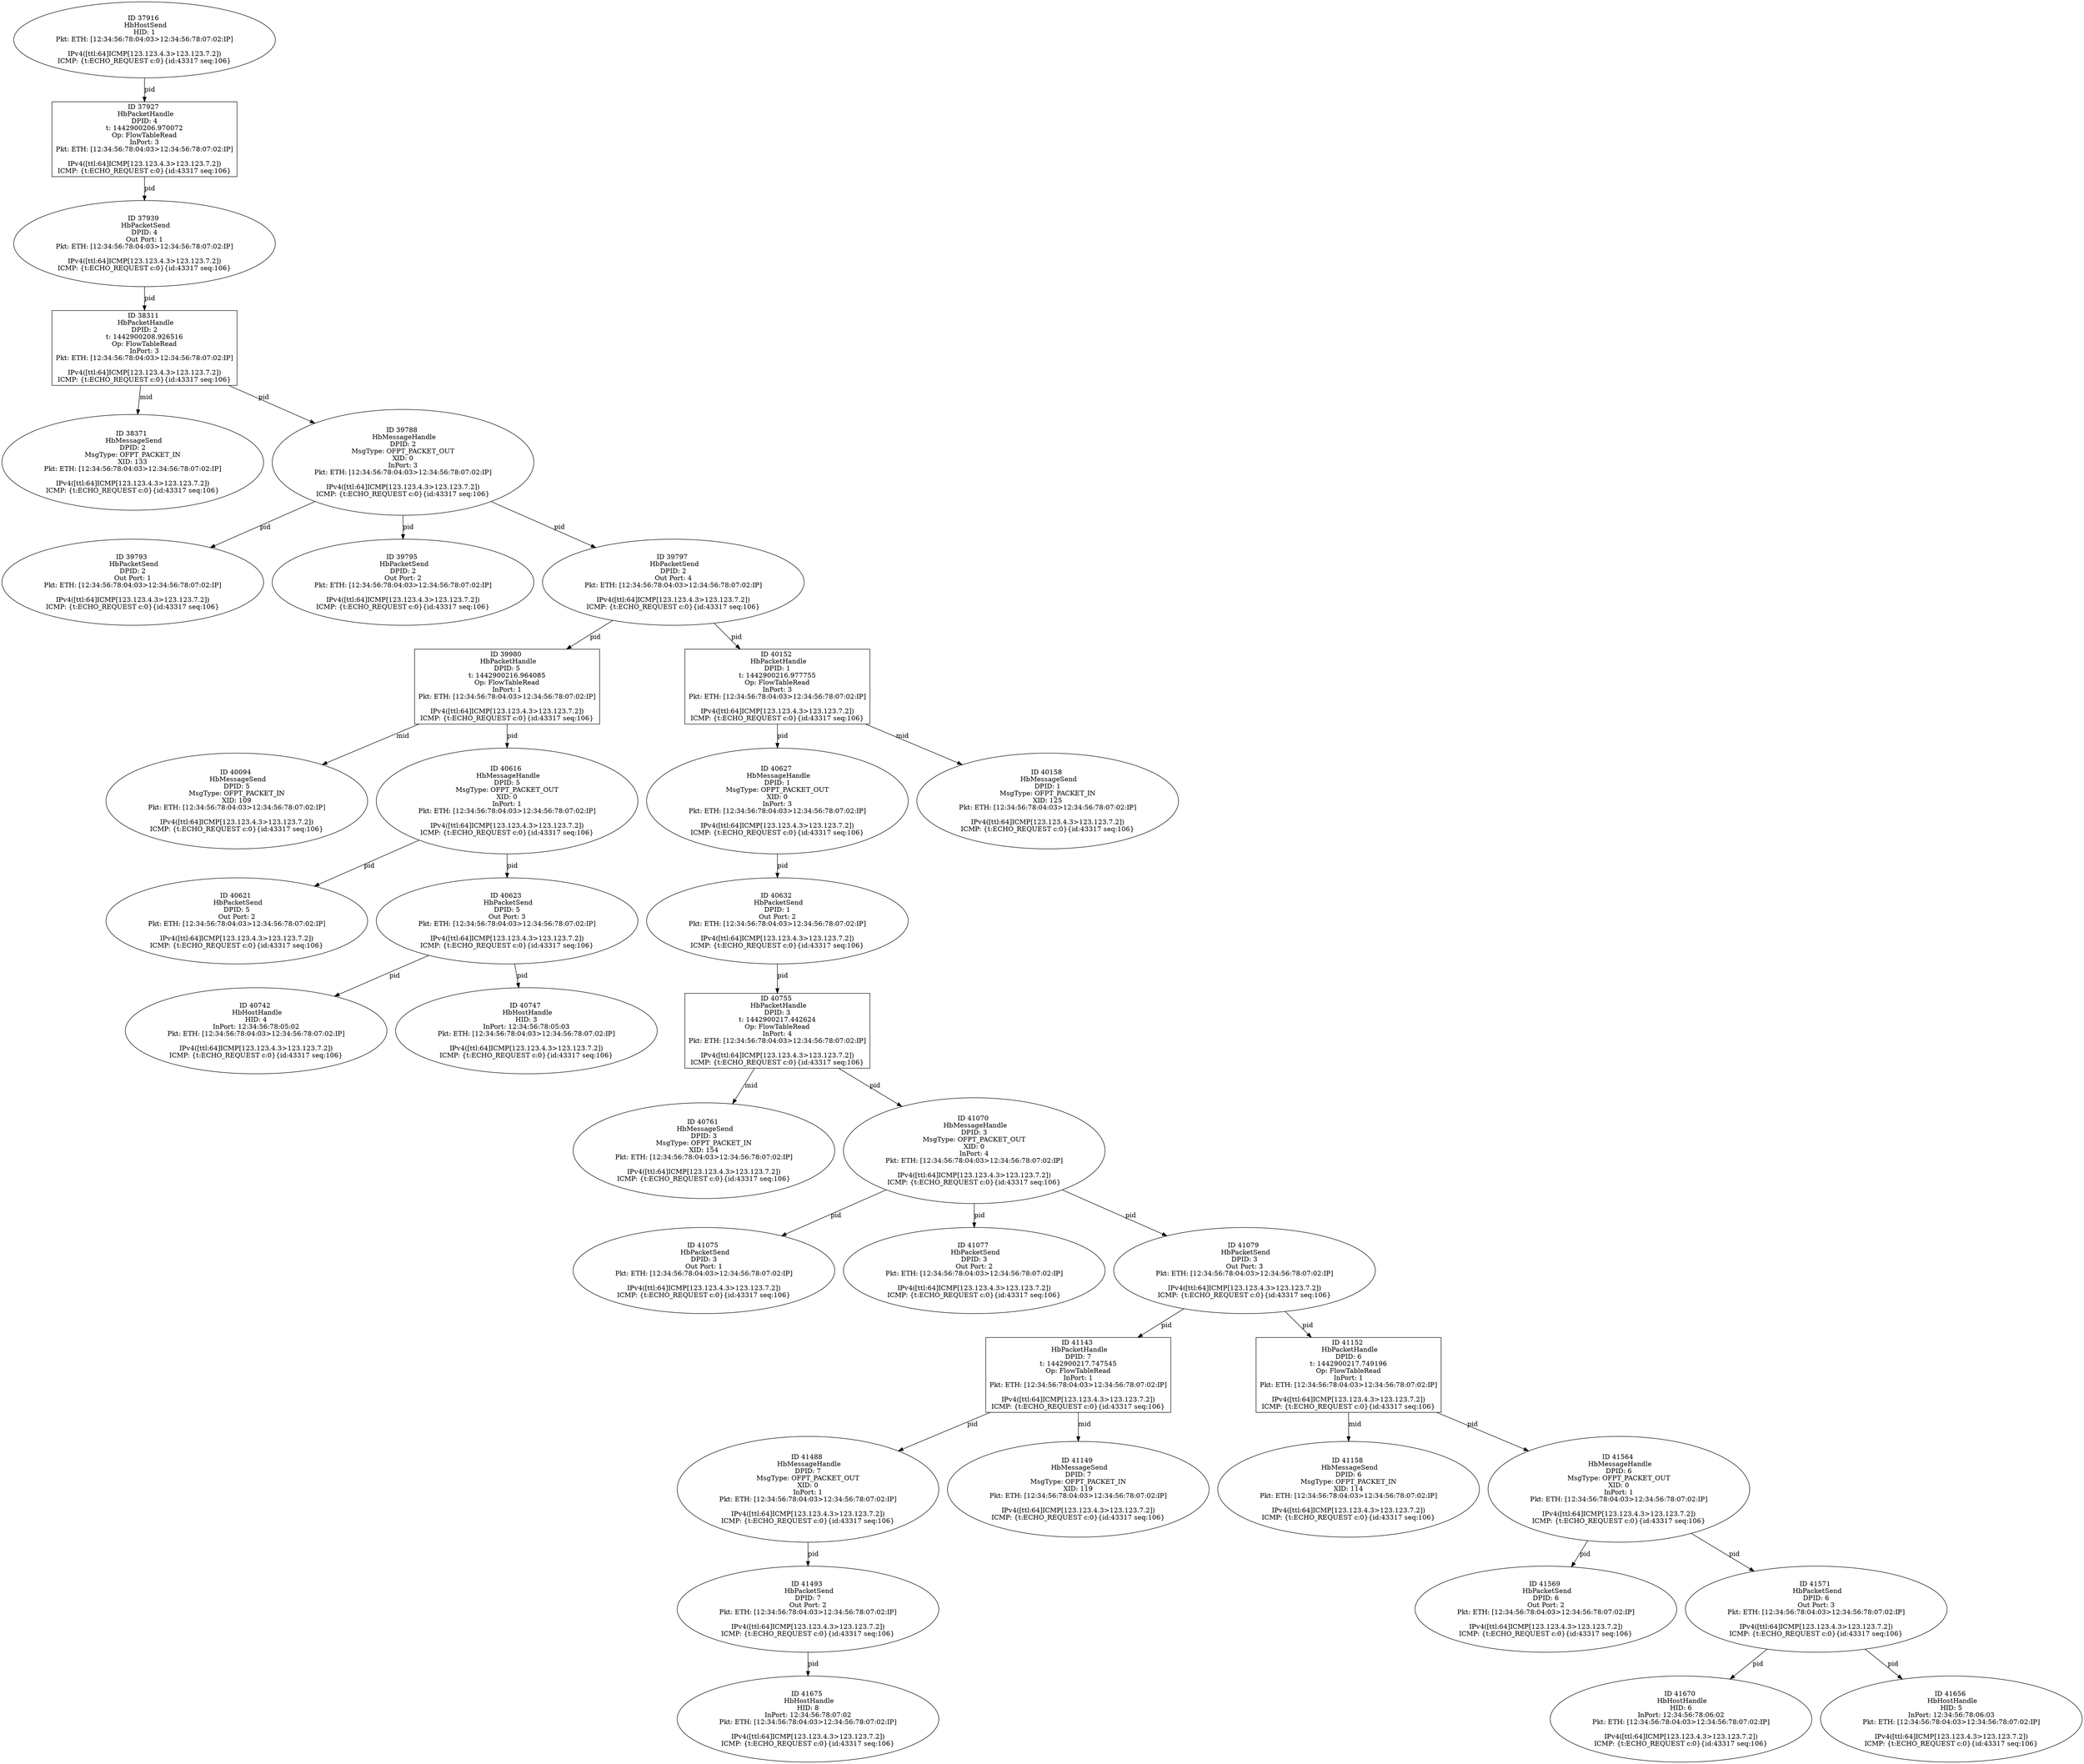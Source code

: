 strict digraph G {
41075 [shape=oval, event=<hb_events.HbPacketSend object at 0x1109c6d90>, label="ID 41075 
 HbPacketSend
DPID: 3
Out Port: 1
Pkt: ETH: [12:34:56:78:04:03>12:34:56:78:07:02:IP]

IPv4([ttl:64]ICMP[123.123.4.3>123.123.7.2])
ICMP: {t:ECHO_REQUEST c:0}{id:43317 seq:106}"];
41488 [shape=oval, event=<hb_events.HbMessageHandle object at 0x110a77c50>, label="ID 41488 
 HbMessageHandle
DPID: 7
MsgType: OFPT_PACKET_OUT
XID: 0
InPort: 1
Pkt: ETH: [12:34:56:78:04:03>12:34:56:78:07:02:IP]

IPv4([ttl:64]ICMP[123.123.4.3>123.123.7.2])
ICMP: {t:ECHO_REQUEST c:0}{id:43317 seq:106}"];
41493 [shape=oval, event=<hb_events.HbPacketSend object at 0x110a82ad0>, label="ID 41493 
 HbPacketSend
DPID: 7
Out Port: 2
Pkt: ETH: [12:34:56:78:04:03>12:34:56:78:07:02:IP]

IPv4([ttl:64]ICMP[123.123.4.3>123.123.7.2])
ICMP: {t:ECHO_REQUEST c:0}{id:43317 seq:106}"];
37916 [shape=oval, event=<hb_events.HbHostSend object at 0x10feb2690>, label="ID 37916 
 HbHostSend
HID: 1
Pkt: ETH: [12:34:56:78:04:03>12:34:56:78:07:02:IP]

IPv4([ttl:64]ICMP[123.123.4.3>123.123.7.2])
ICMP: {t:ECHO_REQUEST c:0}{id:43317 seq:106}"];
40094 [shape=oval, event=<hb_events.HbMessageSend object at 0x11086d550>, label="ID 40094 
 HbMessageSend
DPID: 5
MsgType: OFPT_PACKET_IN
XID: 109
Pkt: ETH: [12:34:56:78:04:03>12:34:56:78:07:02:IP]

IPv4([ttl:64]ICMP[123.123.4.3>123.123.7.2])
ICMP: {t:ECHO_REQUEST c:0}{id:43317 seq:106}"];
37939 [shape=oval, event=<hb_events.HbPacketSend object at 0x10fef9310>, label="ID 37939 
 HbPacketSend
DPID: 4
Out Port: 1
Pkt: ETH: [12:34:56:78:04:03>12:34:56:78:07:02:IP]

IPv4([ttl:64]ICMP[123.123.4.3>123.123.7.2])
ICMP: {t:ECHO_REQUEST c:0}{id:43317 seq:106}"];
41158 [shape=oval, event=<hb_events.HbMessageSend object at 0x1109eb990>, label="ID 41158 
 HbMessageSend
DPID: 6
MsgType: OFPT_PACKET_IN
XID: 114
Pkt: ETH: [12:34:56:78:04:03>12:34:56:78:07:02:IP]

IPv4([ttl:64]ICMP[123.123.4.3>123.123.7.2])
ICMP: {t:ECHO_REQUEST c:0}{id:43317 seq:106}"];
40742 [shape=oval, event=<hb_events.HbHostHandle object at 0x110942590>, label="ID 40742 
 HbHostHandle
HID: 4
InPort: 12:34:56:78:05:02
Pkt: ETH: [12:34:56:78:04:03>12:34:56:78:07:02:IP]

IPv4([ttl:64]ICMP[123.123.4.3>123.123.7.2])
ICMP: {t:ECHO_REQUEST c:0}{id:43317 seq:106}"];
38311 [shape=box, event=<hb_events.HbPacketHandle object at 0x1101fdad0>, label="ID 38311 
 HbPacketHandle
DPID: 2
t: 1442900208.926516
Op: FlowTableRead
InPort: 3
Pkt: ETH: [12:34:56:78:04:03>12:34:56:78:07:02:IP]

IPv4([ttl:64]ICMP[123.123.4.3>123.123.7.2])
ICMP: {t:ECHO_REQUEST c:0}{id:43317 seq:106}"];
40616 [shape=oval, event=<hb_events.HbMessageHandle object at 0x110913250>, label="ID 40616 
 HbMessageHandle
DPID: 5
MsgType: OFPT_PACKET_OUT
XID: 0
InPort: 1
Pkt: ETH: [12:34:56:78:04:03>12:34:56:78:07:02:IP]

IPv4([ttl:64]ICMP[123.123.4.3>123.123.7.2])
ICMP: {t:ECHO_REQUEST c:0}{id:43317 seq:106}"];
40747 [shape=oval, event=<hb_events.HbHostHandle object at 0x110942a10>, label="ID 40747 
 HbHostHandle
HID: 3
InPort: 12:34:56:78:05:03
Pkt: ETH: [12:34:56:78:04:03>12:34:56:78:07:02:IP]

IPv4([ttl:64]ICMP[123.123.4.3>123.123.7.2])
ICMP: {t:ECHO_REQUEST c:0}{id:43317 seq:106}"];
39980 [shape=box, event=<hb_events.HbPacketHandle object at 0x1107d3510>, label="ID 39980 
 HbPacketHandle
DPID: 5
t: 1442900216.964085
Op: FlowTableRead
InPort: 1
Pkt: ETH: [12:34:56:78:04:03>12:34:56:78:07:02:IP]

IPv4([ttl:64]ICMP[123.123.4.3>123.123.7.2])
ICMP: {t:ECHO_REQUEST c:0}{id:43317 seq:106}"];
40621 [shape=oval, event=<hb_events.HbPacketSend object at 0x110913990>, label="ID 40621 
 HbPacketSend
DPID: 5
Out Port: 2
Pkt: ETH: [12:34:56:78:04:03>12:34:56:78:07:02:IP]

IPv4([ttl:64]ICMP[123.123.4.3>123.123.7.2])
ICMP: {t:ECHO_REQUEST c:0}{id:43317 seq:106}"];
40623 [shape=oval, event=<hb_events.HbPacketSend object at 0x110913bd0>, label="ID 40623 
 HbPacketSend
DPID: 5
Out Port: 3
Pkt: ETH: [12:34:56:78:04:03>12:34:56:78:07:02:IP]

IPv4([ttl:64]ICMP[123.123.4.3>123.123.7.2])
ICMP: {t:ECHO_REQUEST c:0}{id:43317 seq:106}"];
40627 [shape=oval, event=<hb_events.HbMessageHandle object at 0x110913e10>, label="ID 40627 
 HbMessageHandle
DPID: 1
MsgType: OFPT_PACKET_OUT
XID: 0
InPort: 3
Pkt: ETH: [12:34:56:78:04:03>12:34:56:78:07:02:IP]

IPv4([ttl:64]ICMP[123.123.4.3>123.123.7.2])
ICMP: {t:ECHO_REQUEST c:0}{id:43317 seq:106}"];
41143 [shape=box, event=<hb_events.HbPacketHandle object at 0x1109d1bd0>, label="ID 41143 
 HbPacketHandle
DPID: 7
t: 1442900217.747545
Op: FlowTableRead
InPort: 1
Pkt: ETH: [12:34:56:78:04:03>12:34:56:78:07:02:IP]

IPv4([ttl:64]ICMP[123.123.4.3>123.123.7.2])
ICMP: {t:ECHO_REQUEST c:0}{id:43317 seq:106}"];
40632 [shape=oval, event=<hb_events.HbPacketSend object at 0x11091b350>, label="ID 40632 
 HbPacketSend
DPID: 1
Out Port: 2
Pkt: ETH: [12:34:56:78:04:03>12:34:56:78:07:02:IP]

IPv4([ttl:64]ICMP[123.123.4.3>123.123.7.2])
ICMP: {t:ECHO_REQUEST c:0}{id:43317 seq:106}"];
40761 [shape=oval, event=<hb_events.HbMessageSend object at 0x110947850>, label="ID 40761 
 HbMessageSend
DPID: 3
MsgType: OFPT_PACKET_IN
XID: 154
Pkt: ETH: [12:34:56:78:04:03>12:34:56:78:07:02:IP]

IPv4([ttl:64]ICMP[123.123.4.3>123.123.7.2])
ICMP: {t:ECHO_REQUEST c:0}{id:43317 seq:106}"];
41149 [shape=oval, event=<hb_events.HbMessageSend object at 0x1109e32d0>, label="ID 41149 
 HbMessageSend
DPID: 7
MsgType: OFPT_PACKET_IN
XID: 119
Pkt: ETH: [12:34:56:78:04:03>12:34:56:78:07:02:IP]

IPv4([ttl:64]ICMP[123.123.4.3>123.123.7.2])
ICMP: {t:ECHO_REQUEST c:0}{id:43317 seq:106}"];
41077 [shape=oval, event=<hb_events.HbPacketSend object at 0x1109c6fd0>, label="ID 41077 
 HbPacketSend
DPID: 3
Out Port: 2
Pkt: ETH: [12:34:56:78:04:03>12:34:56:78:07:02:IP]

IPv4([ttl:64]ICMP[123.123.4.3>123.123.7.2])
ICMP: {t:ECHO_REQUEST c:0}{id:43317 seq:106}"];
41152 [shape=box, event=<hb_events.HbPacketHandle object at 0x1109e3390>, label="ID 41152 
 HbPacketHandle
DPID: 6
t: 1442900217.749196
Op: FlowTableRead
InPort: 1
Pkt: ETH: [12:34:56:78:04:03>12:34:56:78:07:02:IP]

IPv4([ttl:64]ICMP[123.123.4.3>123.123.7.2])
ICMP: {t:ECHO_REQUEST c:0}{id:43317 seq:106}"];
41670 [shape=oval, event=<hb_events.HbHostHandle object at 0x110ae3790>, label="ID 41670 
 HbHostHandle
HID: 6
InPort: 12:34:56:78:06:02
Pkt: ETH: [12:34:56:78:04:03>12:34:56:78:07:02:IP]

IPv4([ttl:64]ICMP[123.123.4.3>123.123.7.2])
ICMP: {t:ECHO_REQUEST c:0}{id:43317 seq:106}"];
41675 [shape=oval, event=<hb_events.HbHostHandle object at 0x110ae3c10>, label="ID 41675 
 HbHostHandle
HID: 8
InPort: 12:34:56:78:07:02
Pkt: ETH: [12:34:56:78:04:03>12:34:56:78:07:02:IP]

IPv4([ttl:64]ICMP[123.123.4.3>123.123.7.2])
ICMP: {t:ECHO_REQUEST c:0}{id:43317 seq:106}"];
41656 [shape=oval, event=<hb_events.HbHostHandle object at 0x110addb50>, label="ID 41656 
 HbHostHandle
HID: 5
InPort: 12:34:56:78:06:03
Pkt: ETH: [12:34:56:78:04:03>12:34:56:78:07:02:IP]

IPv4([ttl:64]ICMP[123.123.4.3>123.123.7.2])
ICMP: {t:ECHO_REQUEST c:0}{id:43317 seq:106}"];
38371 [shape=oval, event=<hb_events.HbMessageSend object at 0x11020bed0>, label="ID 38371 
 HbMessageSend
DPID: 2
MsgType: OFPT_PACKET_IN
XID: 133
Pkt: ETH: [12:34:56:78:04:03>12:34:56:78:07:02:IP]

IPv4([ttl:64]ICMP[123.123.4.3>123.123.7.2])
ICMP: {t:ECHO_REQUEST c:0}{id:43317 seq:106}"];
40152 [shape=box, event=<hb_events.HbPacketHandle object at 0x11087d850>, label="ID 40152 
 HbPacketHandle
DPID: 1
t: 1442900216.977755
Op: FlowTableRead
InPort: 3
Pkt: ETH: [12:34:56:78:04:03>12:34:56:78:07:02:IP]

IPv4([ttl:64]ICMP[123.123.4.3>123.123.7.2])
ICMP: {t:ECHO_REQUEST c:0}{id:43317 seq:106}"];
41564 [shape=oval, event=<hb_events.HbMessageHandle object at 0x110aae350>, label="ID 41564 
 HbMessageHandle
DPID: 6
MsgType: OFPT_PACKET_OUT
XID: 0
InPort: 1
Pkt: ETH: [12:34:56:78:04:03>12:34:56:78:07:02:IP]

IPv4([ttl:64]ICMP[123.123.4.3>123.123.7.2])
ICMP: {t:ECHO_REQUEST c:0}{id:43317 seq:106}"];
40158 [shape=oval, event=<hb_events.HbMessageSend object at 0x11087df90>, label="ID 40158 
 HbMessageSend
DPID: 1
MsgType: OFPT_PACKET_IN
XID: 125
Pkt: ETH: [12:34:56:78:04:03>12:34:56:78:07:02:IP]

IPv4([ttl:64]ICMP[123.123.4.3>123.123.7.2])
ICMP: {t:ECHO_REQUEST c:0}{id:43317 seq:106}"];
41569 [shape=oval, event=<hb_events.HbPacketSend object at 0x110aae610>, label="ID 41569 
 HbPacketSend
DPID: 6
Out Port: 2
Pkt: ETH: [12:34:56:78:04:03>12:34:56:78:07:02:IP]

IPv4([ttl:64]ICMP[123.123.4.3>123.123.7.2])
ICMP: {t:ECHO_REQUEST c:0}{id:43317 seq:106}"];
41571 [shape=oval, event=<hb_events.HbPacketSend object at 0x110aa8e50>, label="ID 41571 
 HbPacketSend
DPID: 6
Out Port: 3
Pkt: ETH: [12:34:56:78:04:03>12:34:56:78:07:02:IP]

IPv4([ttl:64]ICMP[123.123.4.3>123.123.7.2])
ICMP: {t:ECHO_REQUEST c:0}{id:43317 seq:106}"];
37927 [shape=box, event=<hb_events.HbPacketHandle object at 0x10feb2b90>, label="ID 37927 
 HbPacketHandle
DPID: 4
t: 1442900206.970072
Op: FlowTableRead
InPort: 3
Pkt: ETH: [12:34:56:78:04:03>12:34:56:78:07:02:IP]

IPv4([ttl:64]ICMP[123.123.4.3>123.123.7.2])
ICMP: {t:ECHO_REQUEST c:0}{id:43317 seq:106}"];
39788 [shape=oval, event=<hb_events.HbMessageHandle object at 0x11079cf90>, label="ID 39788 
 HbMessageHandle
DPID: 2
MsgType: OFPT_PACKET_OUT
XID: 0
InPort: 3
Pkt: ETH: [12:34:56:78:04:03>12:34:56:78:07:02:IP]

IPv4([ttl:64]ICMP[123.123.4.3>123.123.7.2])
ICMP: {t:ECHO_REQUEST c:0}{id:43317 seq:106}"];
41070 [shape=oval, event=<hb_events.HbMessageHandle object at 0x1109c64d0>, label="ID 41070 
 HbMessageHandle
DPID: 3
MsgType: OFPT_PACKET_OUT
XID: 0
InPort: 4
Pkt: ETH: [12:34:56:78:04:03>12:34:56:78:07:02:IP]

IPv4([ttl:64]ICMP[123.123.4.3>123.123.7.2])
ICMP: {t:ECHO_REQUEST c:0}{id:43317 seq:106}"];
39793 [shape=oval, event=<hb_events.HbPacketSend object at 0x1107a2710>, label="ID 39793 
 HbPacketSend
DPID: 2
Out Port: 1
Pkt: ETH: [12:34:56:78:04:03>12:34:56:78:07:02:IP]

IPv4([ttl:64]ICMP[123.123.4.3>123.123.7.2])
ICMP: {t:ECHO_REQUEST c:0}{id:43317 seq:106}"];
39795 [shape=oval, event=<hb_events.HbPacketSend object at 0x1107a2950>, label="ID 39795 
 HbPacketSend
DPID: 2
Out Port: 2
Pkt: ETH: [12:34:56:78:04:03>12:34:56:78:07:02:IP]

IPv4([ttl:64]ICMP[123.123.4.3>123.123.7.2])
ICMP: {t:ECHO_REQUEST c:0}{id:43317 seq:106}"];
39797 [shape=oval, event=<hb_events.HbPacketSend object at 0x1107a2b90>, label="ID 39797 
 HbPacketSend
DPID: 2
Out Port: 4
Pkt: ETH: [12:34:56:78:04:03>12:34:56:78:07:02:IP]

IPv4([ttl:64]ICMP[123.123.4.3>123.123.7.2])
ICMP: {t:ECHO_REQUEST c:0}{id:43317 seq:106}"];
41079 [shape=oval, event=<hb_events.HbPacketSend object at 0x1109ce250>, label="ID 41079 
 HbPacketSend
DPID: 3
Out Port: 3
Pkt: ETH: [12:34:56:78:04:03>12:34:56:78:07:02:IP]

IPv4([ttl:64]ICMP[123.123.4.3>123.123.7.2])
ICMP: {t:ECHO_REQUEST c:0}{id:43317 seq:106}"];
40755 [shape=box, event=<hb_events.HbPacketHandle object at 0x110947110>, label="ID 40755 
 HbPacketHandle
DPID: 3
t: 1442900217.442624
Op: FlowTableRead
InPort: 4
Pkt: ETH: [12:34:56:78:04:03>12:34:56:78:07:02:IP]

IPv4([ttl:64]ICMP[123.123.4.3>123.123.7.2])
ICMP: {t:ECHO_REQUEST c:0}{id:43317 seq:106}"];
41488 -> 41493  [rel=pid, label=pid];
41493 -> 41675  [rel=pid, label=pid];
37916 -> 37927  [rel=pid, label=pid];
37939 -> 38311  [rel=pid, label=pid];
38311 -> 38371  [rel=mid, label=mid];
38311 -> 39788  [rel=pid, label=pid];
40616 -> 40621  [rel=pid, label=pid];
40616 -> 40623  [rel=pid, label=pid];
39980 -> 40616  [rel=pid, label=pid];
39980 -> 40094  [rel=mid, label=mid];
40623 -> 40747  [rel=pid, label=pid];
40623 -> 40742  [rel=pid, label=pid];
40627 -> 40632  [rel=pid, label=pid];
41143 -> 41488  [rel=pid, label=pid];
41143 -> 41149  [rel=mid, label=mid];
40632 -> 40755  [rel=pid, label=pid];
39797 -> 40152  [rel=pid, label=pid];
39797 -> 39980  [rel=pid, label=pid];
41152 -> 41564  [rel=pid, label=pid];
41152 -> 41158  [rel=mid, label=mid];
41571 -> 41656  [rel=pid, label=pid];
41571 -> 41670  [rel=pid, label=pid];
40152 -> 40627  [rel=pid, label=pid];
40152 -> 40158  [rel=mid, label=mid];
41564 -> 41569  [rel=pid, label=pid];
41564 -> 41571  [rel=pid, label=pid];
37927 -> 37939  [rel=pid, label=pid];
39788 -> 39793  [rel=pid, label=pid];
39788 -> 39795  [rel=pid, label=pid];
39788 -> 39797  [rel=pid, label=pid];
41070 -> 41075  [rel=pid, label=pid];
41070 -> 41077  [rel=pid, label=pid];
41070 -> 41079  [rel=pid, label=pid];
41079 -> 41152  [rel=pid, label=pid];
41079 -> 41143  [rel=pid, label=pid];
40755 -> 40761  [rel=mid, label=mid];
40755 -> 41070  [rel=pid, label=pid];
}
